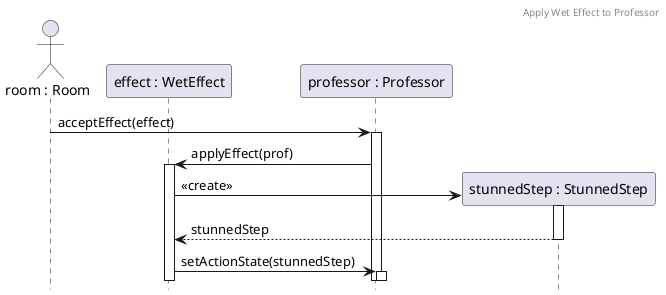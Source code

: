 @startuml
header Apply Wet Effect to Professor
hide footbox
autoactivate on
actor room as "room : Room"
participant effect as "effect : WetEffect"
participant prof as "professor : Professor"

room -> prof : acceptEffect(effect)
prof -> effect : applyEffect(prof)

create stunnedStep as "stunnedStep : StunnedStep"
effect -> stunnedStep : <<create>>
return stunnedStep
effect -> prof : setActionState(stunnedStep)
@enduml